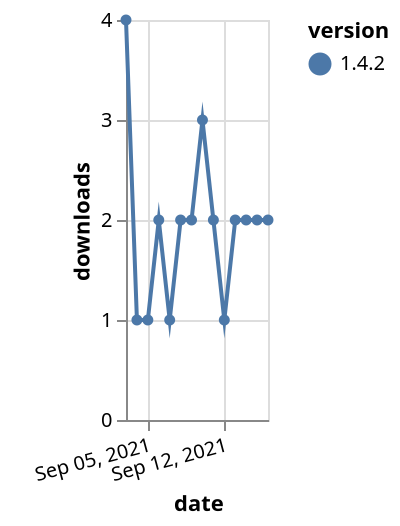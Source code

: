{"$schema": "https://vega.github.io/schema/vega-lite/v5.json", "description": "A simple bar chart with embedded data.", "data": {"values": [{"date": "2021-09-03", "total": 35, "delta": 4, "version": "1.4.2"}, {"date": "2021-09-04", "total": 36, "delta": 1, "version": "1.4.2"}, {"date": "2021-09-05", "total": 37, "delta": 1, "version": "1.4.2"}, {"date": "2021-09-06", "total": 39, "delta": 2, "version": "1.4.2"}, {"date": "2021-09-07", "total": 40, "delta": 1, "version": "1.4.2"}, {"date": "2021-09-08", "total": 42, "delta": 2, "version": "1.4.2"}, {"date": "2021-09-09", "total": 44, "delta": 2, "version": "1.4.2"}, {"date": "2021-09-10", "total": 47, "delta": 3, "version": "1.4.2"}, {"date": "2021-09-11", "total": 49, "delta": 2, "version": "1.4.2"}, {"date": "2021-09-12", "total": 50, "delta": 1, "version": "1.4.2"}, {"date": "2021-09-13", "total": 52, "delta": 2, "version": "1.4.2"}, {"date": "2021-09-14", "total": 54, "delta": 2, "version": "1.4.2"}, {"date": "2021-09-15", "total": 56, "delta": 2, "version": "1.4.2"}, {"date": "2021-09-16", "total": 58, "delta": 2, "version": "1.4.2"}]}, "width": "container", "mark": {"type": "line", "point": {"filled": true}}, "encoding": {"x": {"field": "date", "type": "temporal", "timeUnit": "yearmonthdate", "title": "date", "axis": {"labelAngle": -15}}, "y": {"field": "delta", "type": "quantitative", "title": "downloads"}, "color": {"field": "version", "type": "nominal"}, "tooltip": {"field": "delta"}}}